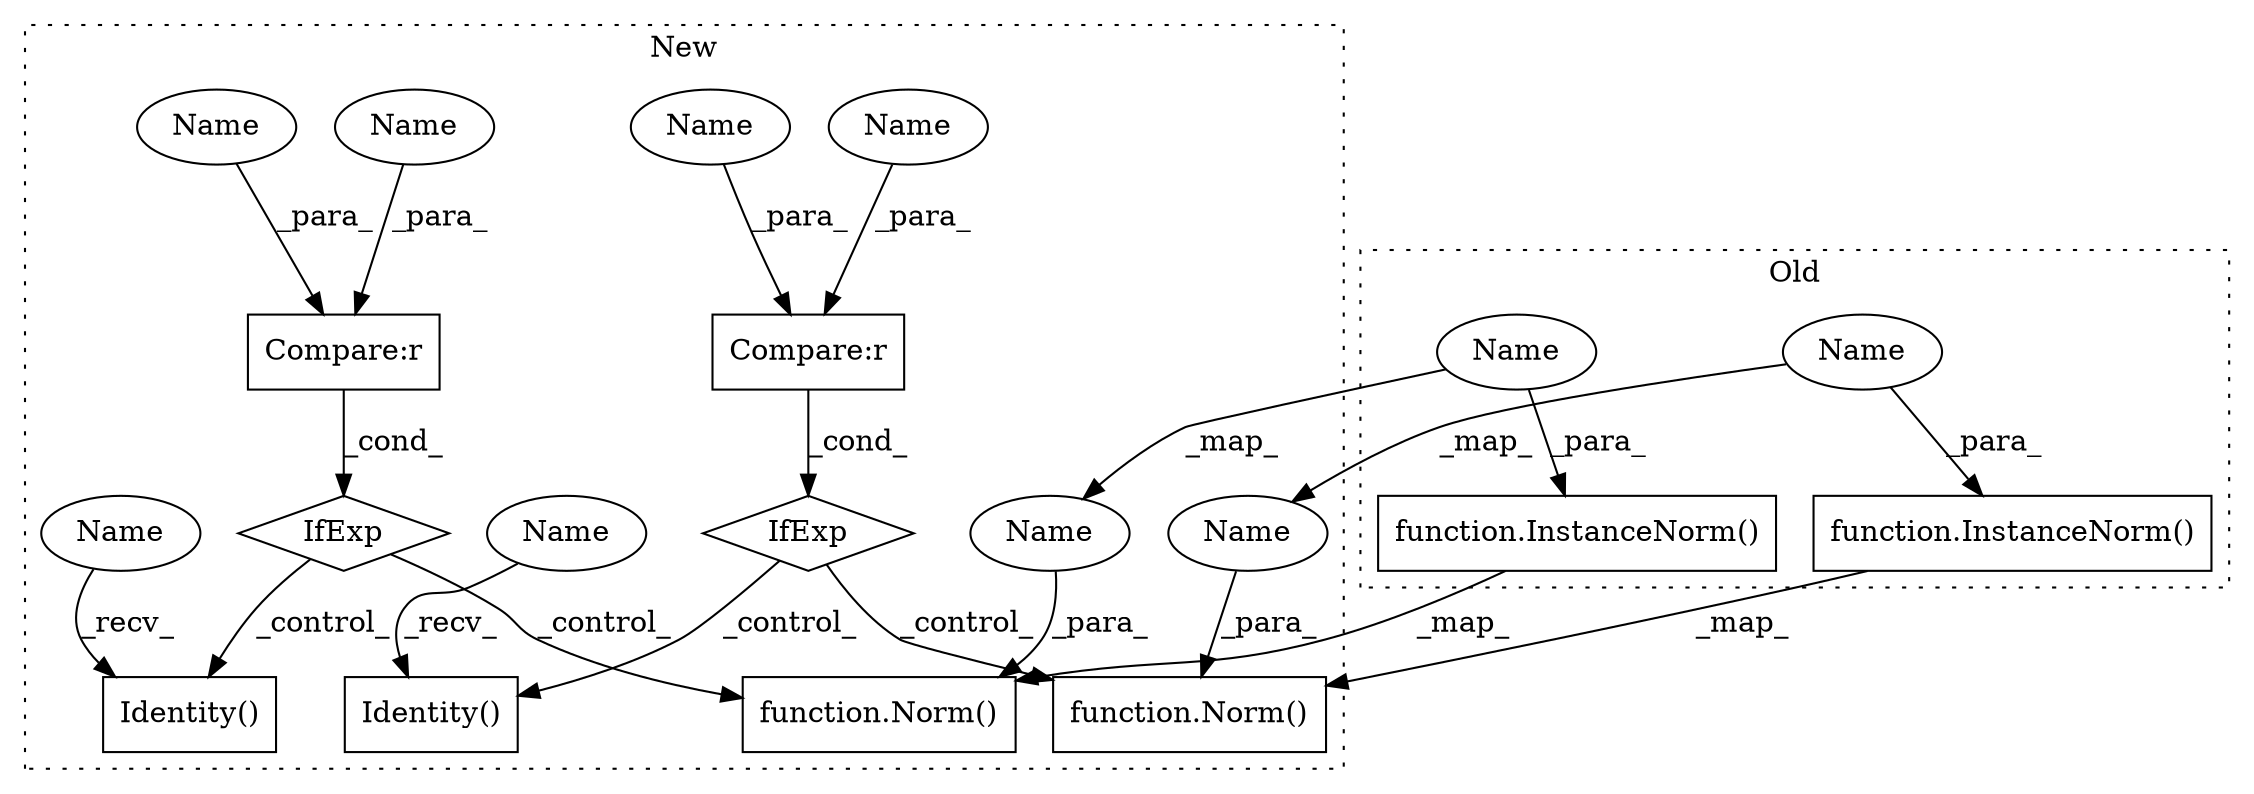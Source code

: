 digraph G {
subgraph cluster0 {
1 [label="function.InstanceNorm()" a="75" s="1808,1849" l="26,66" shape="box"];
8 [label="function.InstanceNorm()" a="75" s="1936,1977" l="26,66" shape="box"];
15 [label="Name" a="87" s="1834" l="15" shape="ellipse"];
16 [label="Name" a="87" s="1962" l="15" shape="ellipse"];
label = "Old";
style="dotted";
}
subgraph cluster1 {
2 [label="function.Norm()" a="75" s="1794,1814" l="5,52" shape="box"];
3 [label="Compare:r" a="40" s="1882" l="16" shape="box"];
4 [label="IfExp" a="51" s="1866,1898" l="16,18" shape="diamond"];
5 [label="Identity()" a="75" s="1916" l="13" shape="box"];
6 [label="Identity()" a="75" s="2096" l="13" shape="box"];
7 [label="Compare:r" a="40" s="2062" l="16" shape="box"];
9 [label="function.Norm()" a="75" s="1974,1994" l="5,52" shape="box"];
10 [label="IfExp" a="51" s="2046,2078" l="16,18" shape="diamond"];
11 [label="Name" a="87" s="1882" l="4" shape="ellipse"];
12 [label="Name" a="87" s="2062" l="4" shape="ellipse"];
13 [label="Name" a="87" s="1916" l="2" shape="ellipse"];
14 [label="Name" a="87" s="2096" l="2" shape="ellipse"];
17 [label="Name" a="87" s="1799" l="15" shape="ellipse"];
18 [label="Name" a="87" s="1979" l="15" shape="ellipse"];
19 [label="Name" a="87" s="1894" l="4" shape="ellipse"];
20 [label="Name" a="87" s="2074" l="4" shape="ellipse"];
label = "New";
style="dotted";
}
1 -> 2 [label="_map_"];
3 -> 4 [label="_cond_"];
4 -> 2 [label="_control_"];
4 -> 5 [label="_control_"];
7 -> 10 [label="_cond_"];
8 -> 9 [label="_map_"];
10 -> 6 [label="_control_"];
10 -> 9 [label="_control_"];
11 -> 3 [label="_para_"];
12 -> 7 [label="_para_"];
13 -> 5 [label="_recv_"];
14 -> 6 [label="_recv_"];
15 -> 17 [label="_map_"];
15 -> 1 [label="_para_"];
16 -> 18 [label="_map_"];
16 -> 8 [label="_para_"];
17 -> 2 [label="_para_"];
18 -> 9 [label="_para_"];
19 -> 3 [label="_para_"];
20 -> 7 [label="_para_"];
}